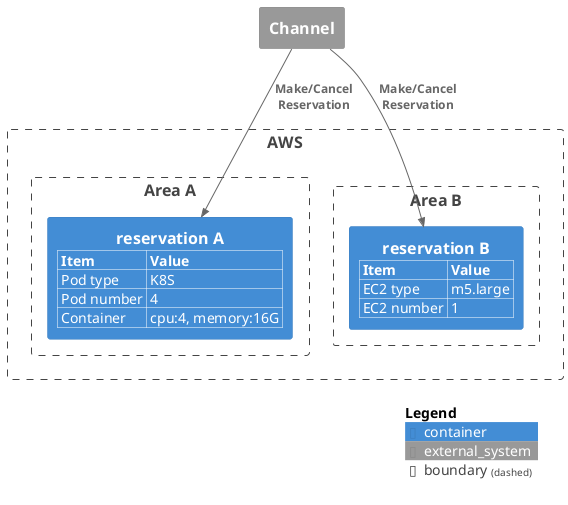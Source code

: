 @startuml
!include <C4/C4_Container>

System_Ext(channel, "Channel")

Boundary(aws, "AWS", "") {
    Boundary(areaA, "Area A") {
        SetPropertyHeader("Item","Value")
        AddProperty("Pod type","K8S")
        AddProperty("Pod number","4")
        AddProperty("Container","cpu:4, memory:16G")
        Container(pusher, "reservation A")
    }
    Boundary(areaB, "Area B") {
        SetPropertyHeader("Item","Value")
        AddProperty("EC2 type","m5.large")
        AddProperty("EC2 number","1")
        Container(reservation, "reservation B")
    }
}

Rel(channel,reservation, "Make/Cancel Reservation", "")
Rel(channel,pusher, "Make/Cancel Reservation", "")

SHOW_LEGEND()

@enduml